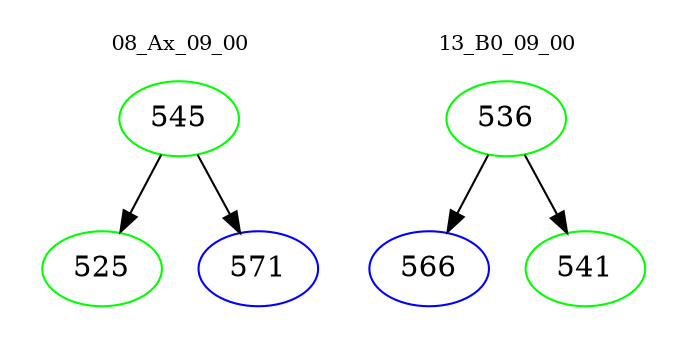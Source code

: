 digraph{
subgraph cluster_0 {
color = white
label = "08_Ax_09_00";
fontsize=10;
T0_545 [label="545", color="green"]
T0_545 -> T0_525 [color="black"]
T0_525 [label="525", color="green"]
T0_545 -> T0_571 [color="black"]
T0_571 [label="571", color="blue"]
}
subgraph cluster_1 {
color = white
label = "13_B0_09_00";
fontsize=10;
T1_536 [label="536", color="green"]
T1_536 -> T1_566 [color="black"]
T1_566 [label="566", color="blue"]
T1_536 -> T1_541 [color="black"]
T1_541 [label="541", color="green"]
}
}
